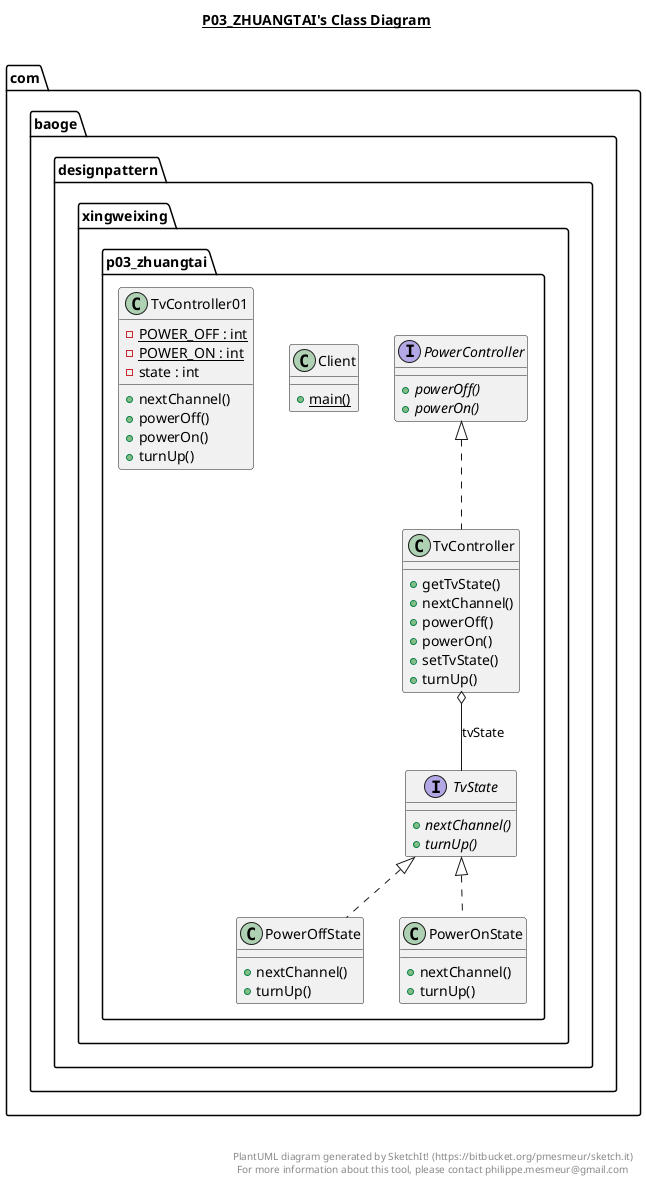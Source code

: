 @startuml

title __P03_ZHUANGTAI's Class Diagram__\n

  namespace com.baoge.designpattern {
    namespace xingweixing {
      namespace p03_zhuangtai {
        class com.baoge.designpattern.xingweixing.p03_zhuangtai.Client {
            {static} + main()
        }
      }
    }
  }
  

  namespace com.baoge.designpattern {
    namespace xingweixing {
      namespace p03_zhuangtai {
        interface com.baoge.designpattern.xingweixing.p03_zhuangtai.PowerController {
            {abstract} + powerOff()
            {abstract} + powerOn()
        }
      }
    }
  }
  

  namespace com.baoge.designpattern {
    namespace xingweixing {
      namespace p03_zhuangtai {
        class com.baoge.designpattern.xingweixing.p03_zhuangtai.PowerOffState {
            + nextChannel()
            + turnUp()
        }
      }
    }
  }
  

  namespace com.baoge.designpattern {
    namespace xingweixing {
      namespace p03_zhuangtai {
        class com.baoge.designpattern.xingweixing.p03_zhuangtai.PowerOnState {
            + nextChannel()
            + turnUp()
        }
      }
    }
  }
  

  namespace com.baoge.designpattern {
    namespace xingweixing {
      namespace p03_zhuangtai {
        class com.baoge.designpattern.xingweixing.p03_zhuangtai.TvController {
            + getTvState()
            + nextChannel()
            + powerOff()
            + powerOn()
            + setTvState()
            + turnUp()
        }
      }
    }
  }
  

  namespace com.baoge.designpattern {
    namespace xingweixing {
      namespace p03_zhuangtai {
        class com.baoge.designpattern.xingweixing.p03_zhuangtai.TvController01 {
            {static} - POWER_OFF : int
            {static} - POWER_ON : int
            - state : int
            + nextChannel()
            + powerOff()
            + powerOn()
            + turnUp()
        }
      }
    }
  }
  

  namespace com.baoge.designpattern {
    namespace xingweixing {
      namespace p03_zhuangtai {
        interface com.baoge.designpattern.xingweixing.p03_zhuangtai.TvState {
            {abstract} + nextChannel()
            {abstract} + turnUp()
        }
      }
    }
  }
  

  com.baoge.designpattern.xingweixing.p03_zhuangtai.PowerOffState .up.|> com.baoge.designpattern.xingweixing.p03_zhuangtai.TvState
  com.baoge.designpattern.xingweixing.p03_zhuangtai.PowerOnState .up.|> com.baoge.designpattern.xingweixing.p03_zhuangtai.TvState
  com.baoge.designpattern.xingweixing.p03_zhuangtai.TvController .up.|> com.baoge.designpattern.xingweixing.p03_zhuangtai.PowerController
  com.baoge.designpattern.xingweixing.p03_zhuangtai.TvController o-- com.baoge.designpattern.xingweixing.p03_zhuangtai.TvState : tvState


right footer


PlantUML diagram generated by SketchIt! (https://bitbucket.org/pmesmeur/sketch.it)
For more information about this tool, please contact philippe.mesmeur@gmail.com
endfooter

@enduml
